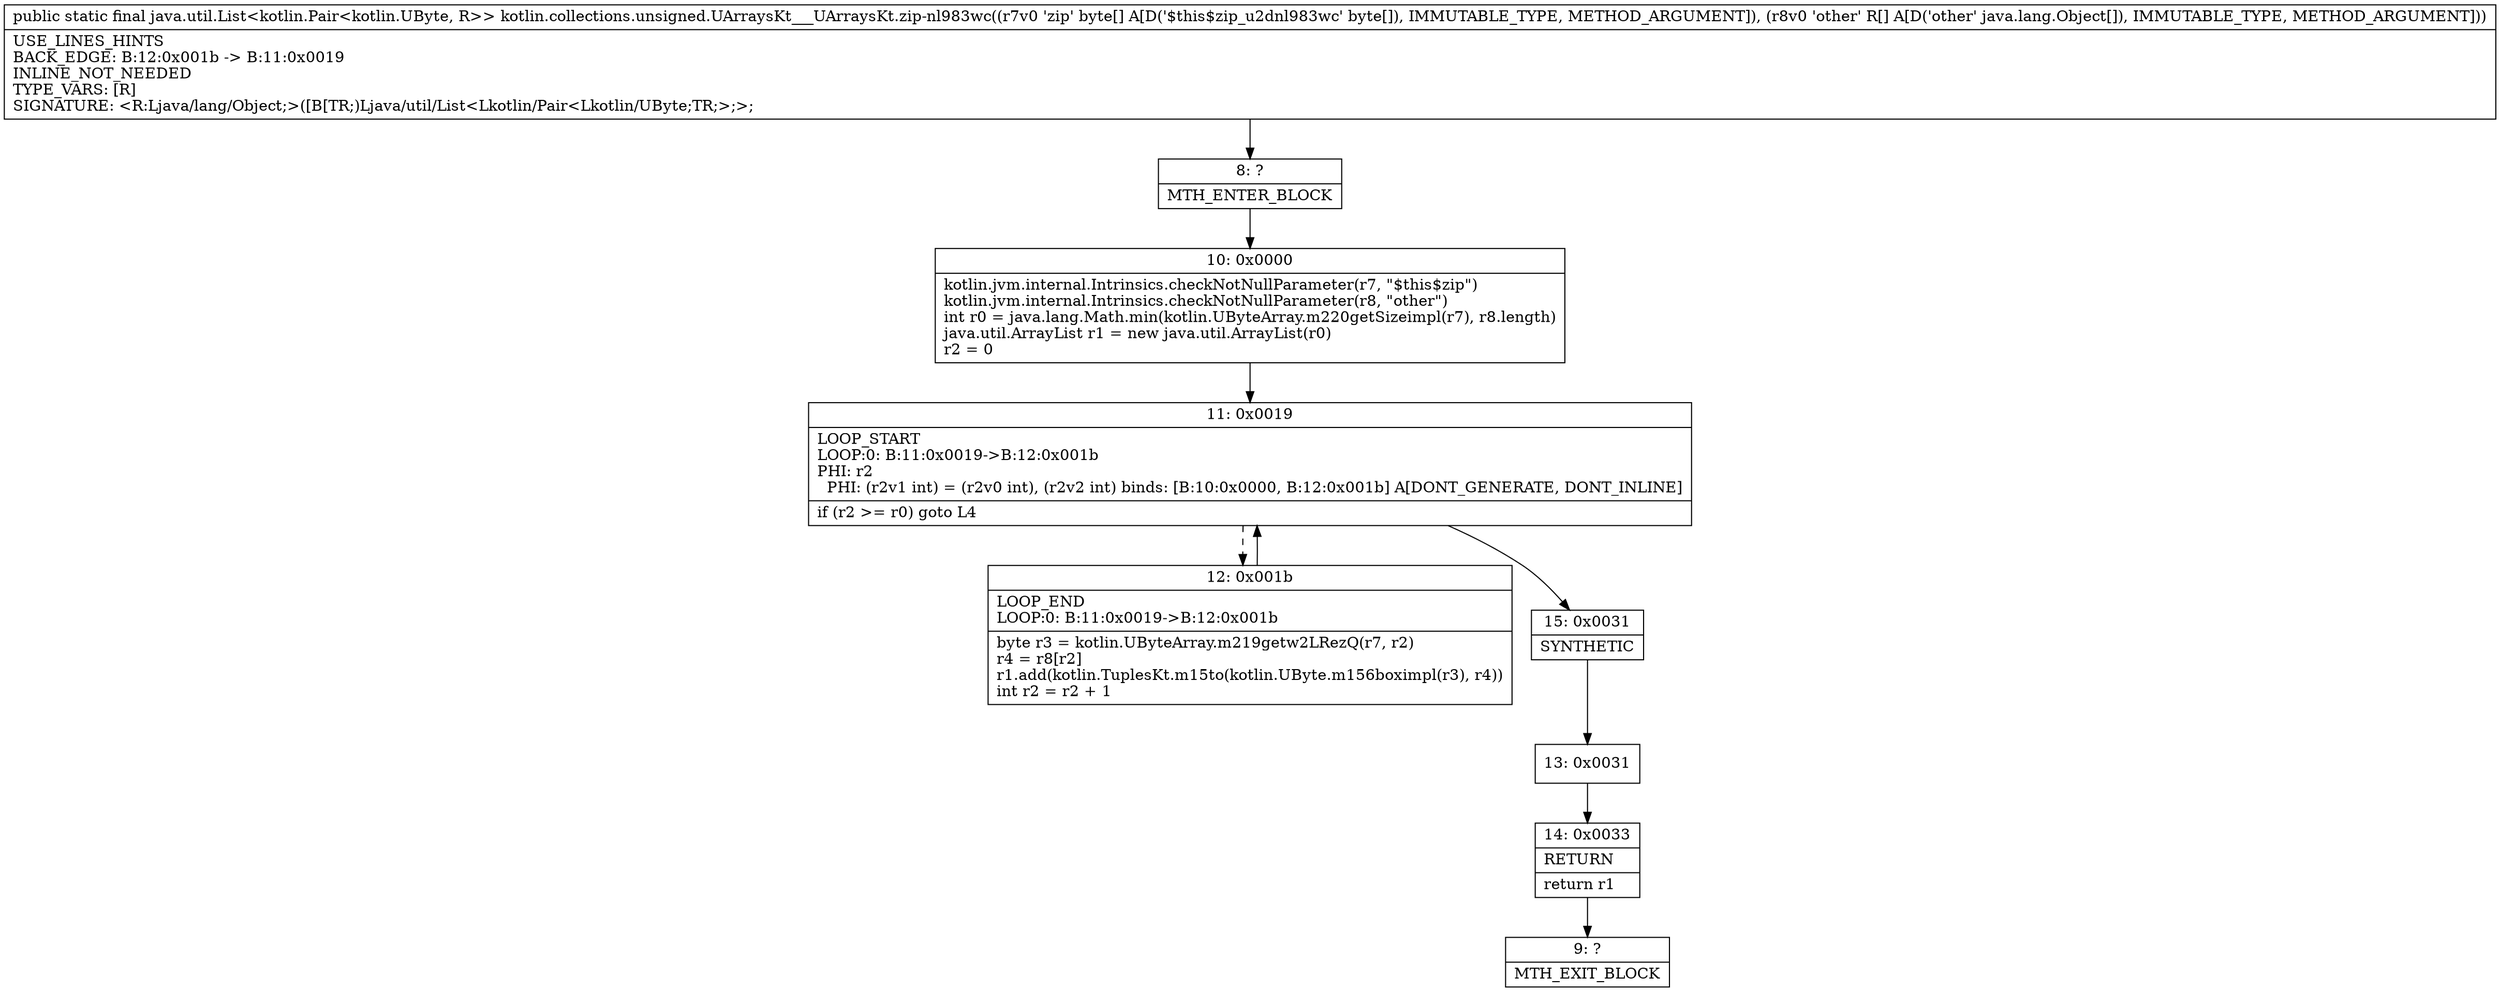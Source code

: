 digraph "CFG forkotlin.collections.unsigned.UArraysKt___UArraysKt.zip\-nl983wc([B[Ljava\/lang\/Object;)Ljava\/util\/List;" {
Node_8 [shape=record,label="{8\:\ ?|MTH_ENTER_BLOCK\l}"];
Node_10 [shape=record,label="{10\:\ 0x0000|kotlin.jvm.internal.Intrinsics.checkNotNullParameter(r7, \"$this$zip\")\lkotlin.jvm.internal.Intrinsics.checkNotNullParameter(r8, \"other\")\lint r0 = java.lang.Math.min(kotlin.UByteArray.m220getSizeimpl(r7), r8.length)\ljava.util.ArrayList r1 = new java.util.ArrayList(r0)\lr2 = 0\l}"];
Node_11 [shape=record,label="{11\:\ 0x0019|LOOP_START\lLOOP:0: B:11:0x0019\-\>B:12:0x001b\lPHI: r2 \l  PHI: (r2v1 int) = (r2v0 int), (r2v2 int) binds: [B:10:0x0000, B:12:0x001b] A[DONT_GENERATE, DONT_INLINE]\l|if (r2 \>= r0) goto L4\l}"];
Node_12 [shape=record,label="{12\:\ 0x001b|LOOP_END\lLOOP:0: B:11:0x0019\-\>B:12:0x001b\l|byte r3 = kotlin.UByteArray.m219getw2LRezQ(r7, r2)\lr4 = r8[r2]\lr1.add(kotlin.TuplesKt.m15to(kotlin.UByte.m156boximpl(r3), r4))\lint r2 = r2 + 1\l}"];
Node_15 [shape=record,label="{15\:\ 0x0031|SYNTHETIC\l}"];
Node_13 [shape=record,label="{13\:\ 0x0031}"];
Node_14 [shape=record,label="{14\:\ 0x0033|RETURN\l|return r1\l}"];
Node_9 [shape=record,label="{9\:\ ?|MTH_EXIT_BLOCK\l}"];
MethodNode[shape=record,label="{public static final java.util.List\<kotlin.Pair\<kotlin.UByte, R\>\> kotlin.collections.unsigned.UArraysKt___UArraysKt.zip\-nl983wc((r7v0 'zip' byte[] A[D('$this$zip_u2dnl983wc' byte[]), IMMUTABLE_TYPE, METHOD_ARGUMENT]), (r8v0 'other' R[] A[D('other' java.lang.Object[]), IMMUTABLE_TYPE, METHOD_ARGUMENT]))  | USE_LINES_HINTS\lBACK_EDGE: B:12:0x001b \-\> B:11:0x0019\lINLINE_NOT_NEEDED\lTYPE_VARS: [R]\lSIGNATURE: \<R:Ljava\/lang\/Object;\>([B[TR;)Ljava\/util\/List\<Lkotlin\/Pair\<Lkotlin\/UByte;TR;\>;\>;\l}"];
MethodNode -> Node_8;Node_8 -> Node_10;
Node_10 -> Node_11;
Node_11 -> Node_12[style=dashed];
Node_11 -> Node_15;
Node_12 -> Node_11;
Node_15 -> Node_13;
Node_13 -> Node_14;
Node_14 -> Node_9;
}

